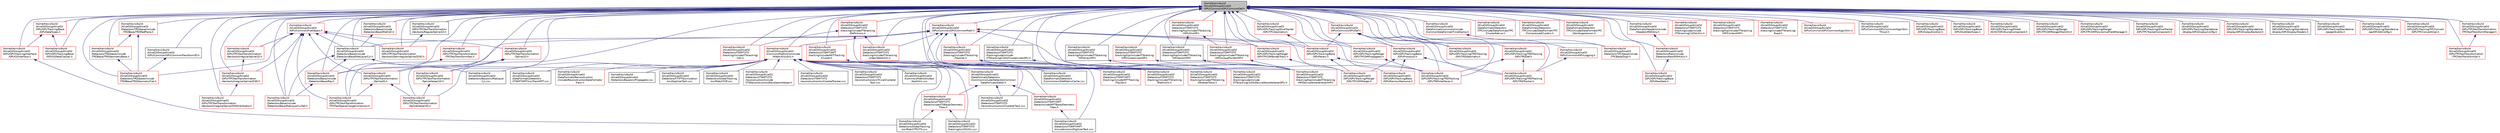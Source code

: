 digraph "/home/travis/build/AliceO2Group/AliceO2/GPU/Common/GPUCommonDef.h"
{
 // INTERACTIVE_SVG=YES
  bgcolor="transparent";
  edge [fontname="Helvetica",fontsize="10",labelfontname="Helvetica",labelfontsize="10"];
  node [fontname="Helvetica",fontsize="10",shape=record];
  Node3 [label="/home/travis/build\l/AliceO2Group/AliceO2\l/GPU/Common/GPUCommonDef.h",height=0.2,width=0.4,color="black", fillcolor="grey75", style="filled", fontcolor="black"];
  Node3 -> Node4 [dir="back",color="midnightblue",fontsize="10",style="solid",fontname="Helvetica"];
  Node4 [label="/home/travis/build\l/AliceO2Group/AliceO2\l/Common/MathUtils/include\l/MathUtils/Utils.h",height=0.2,width=0.4,color="red",URL="$d9/d52/Common_2MathUtils_2include_2MathUtils_2Utils_8h.html"];
  Node4 -> Node5 [dir="back",color="midnightblue",fontsize="10",style="solid",fontname="Helvetica"];
  Node5 [label="/home/travis/build\l/AliceO2Group/AliceO2\l/Common/MathUtils/test\l/testUtils.cxx",height=0.2,width=0.4,color="black",URL="$df/df4/testUtils_8cxx.html"];
  Node4 -> Node6 [dir="back",color="midnightblue",fontsize="10",style="solid",fontname="Helvetica"];
  Node6 [label="/home/travis/build\l/AliceO2Group/AliceO2\l/DataFormats/Detectors\l/Common/include/DetectorsCommon\lDataFormats/DetID.h",height=0.2,width=0.4,color="red",URL="$d6/d31/DetID_8h.html"];
  Node6 -> Node190 [dir="back",color="midnightblue",fontsize="10",style="solid",fontname="Helvetica"];
  Node190 [label="/home/travis/build\l/AliceO2Group/AliceO2\l/Detectors/ITSMFT/ITS\l/base/include/ITSBase/Geometry\lTGeo.h",height=0.2,width=0.4,color="red",URL="$df/d9a/ITS_2base_2include_2ITSBase_2GeometryTGeo_8h.html"];
  Node190 -> Node57 [dir="back",color="midnightblue",fontsize="10",style="solid",fontname="Helvetica"];
  Node57 [label="/home/travis/build\l/AliceO2Group/AliceO2\l/Detectors/GlobalTracking\l/src/MatchTPCITS.cxx",height=0.2,width=0.4,color="black",URL="$dc/d59/MatchTPCITS_8cxx.html"];
  Node190 -> Node44 [dir="back",color="midnightblue",fontsize="10",style="solid",fontname="Helvetica"];
  Node44 [label="/home/travis/build\l/AliceO2Group/AliceO2\l/Detectors/ITSMFT/ITS\l/tracking/src/IOUtils.cxx",height=0.2,width=0.4,color="black",URL="$d5/d13/ITS_2tracking_2src_2IOUtils_8cxx.html"];
  Node6 -> Node27 [dir="back",color="midnightblue",fontsize="10",style="solid",fontname="Helvetica"];
  Node27 [label="/home/travis/build\l/AliceO2Group/AliceO2\l/Detectors/ITSMFT/ITS\l/reconstruction/src/ClustererTask.cxx",height=0.2,width=0.4,color="black",URL="$d8/d95/ITSMFT_2ITS_2reconstruction_2src_2ClustererTask_8cxx.html"];
  Node6 -> Node200 [dir="back",color="midnightblue",fontsize="10",style="solid",fontname="Helvetica"];
  Node200 [label="/home/travis/build\l/AliceO2Group/AliceO2\l/Detectors/ITSMFT/MFT\l/base/include/MFTBase/Geometry\lTGeo.h",height=0.2,width=0.4,color="red",URL="$d0/ddc/MFT_2base_2include_2MFTBase_2GeometryTGeo_8h.html"];
  Node200 -> Node189 [dir="back",color="midnightblue",fontsize="10",style="solid",fontname="Helvetica"];
  Node189 [label="/home/travis/build\l/AliceO2Group/AliceO2\l/Detectors/ITSMFT/MFT\l/simulation/src/DigitizerTask.cxx",height=0.2,width=0.4,color="black",URL="$d6/d87/ITSMFT_2MFT_2simulation_2src_2DigitizerTask_8cxx.html"];
  Node4 -> Node9 [dir="back",color="midnightblue",fontsize="10",style="solid",fontname="Helvetica"];
  Node9 [label="/home/travis/build\l/AliceO2Group/AliceO2\l/DataFormats/Detectors\l/Common/src/DetMatrixCache.cxx",height=0.2,width=0.4,color="black",URL="$d3/d4e/DetMatrixCache_8cxx.html"];
  Node4 -> Node52 [dir="back",color="midnightblue",fontsize="10",style="solid",fontname="Helvetica"];
  Node52 [label="/home/travis/build\l/AliceO2Group/AliceO2\l/DataFormats/Detectors\l/ITSMFT/MFT/src/TrackMFT.cxx",height=0.2,width=0.4,color="black",URL="$d7/d4a/TrackMFT_8cxx.html",tooltip="Implementation of the MFT track. "];
  Node4 -> Node106 [dir="back",color="midnightblue",fontsize="10",style="solid",fontname="Helvetica"];
  Node106 [label="/home/travis/build\l/AliceO2Group/AliceO2\l/DataFormats/Reconstruction\l/include/ReconstructionDataFormats/\lTrack.h",height=0.2,width=0.4,color="red",URL="$d7/d8b/DataFormats_2Reconstruction_2include_2ReconstructionDataFormats_2Track_8h.html"];
  Node4 -> Node361 [dir="back",color="midnightblue",fontsize="10",style="solid",fontname="Helvetica"];
  Node361 [label="/home/travis/build\l/AliceO2Group/AliceO2\l/Detectors/Base/include\l/DetectorsBase/Ray.h",height=0.2,width=0.4,color="red",URL="$d4/d1b/Ray_8h.html"];
  Node361 -> Node362 [dir="back",color="midnightblue",fontsize="10",style="solid",fontname="Helvetica"];
  Node362 [label="/home/travis/build\l/AliceO2Group/AliceO2\l/Detectors/Base/include\l/DetectorsBase/MatLayerCylSet.h",height=0.2,width=0.4,color="red",URL="$d9/da9/MatLayerCylSet_8h.html",tooltip="Declarations for the wrapper for the set of cylindrical material layers. "];
  Node4 -> Node316 [dir="back",color="midnightblue",fontsize="10",style="solid",fontname="Helvetica"];
  Node316 [label="/home/travis/build\l/AliceO2Group/AliceO2\l/Detectors/Base/src/MatLayer\lCyl.cxx",height=0.2,width=0.4,color="black",URL="$d1/d2b/MatLayerCyl_8cxx.html",tooltip="Implementation of single cylindrical material layer. "];
  Node4 -> Node169 [dir="back",color="midnightblue",fontsize="10",style="solid",fontname="Helvetica"];
  Node169 [label="/home/travis/build\l/AliceO2Group/AliceO2\l/Detectors/Base/src/Propagator.cxx",height=0.2,width=0.4,color="black",URL="$d8/dee/Propagator_8cxx.html"];
  Node4 -> Node289 [dir="back",color="midnightblue",fontsize="10",style="solid",fontname="Helvetica"];
  Node289 [label="/home/travis/build\l/AliceO2Group/AliceO2\l/Detectors/FIT/FT0/simulation\l/src/DigitizerTask.cxx",height=0.2,width=0.4,color="black",URL="$d8/d59/FIT_2FT0_2simulation_2src_2DigitizerTask_8cxx.html"];
  Node4 -> Node55 [dir="back",color="midnightblue",fontsize="10",style="solid",fontname="Helvetica"];
  Node55 [label="/home/travis/build\l/AliceO2Group/AliceO2\l/Detectors/GlobalTracking\l/src/MatchTOF.cxx",height=0.2,width=0.4,color="black",URL="$db/d6a/MatchTOF_8cxx.html"];
  Node4 -> Node57 [dir="back",color="midnightblue",fontsize="10",style="solid",fontname="Helvetica"];
  Node4 -> Node190 [dir="back",color="midnightblue",fontsize="10",style="solid",fontname="Helvetica"];
  Node4 -> Node349 [dir="back",color="midnightblue",fontsize="10",style="solid",fontname="Helvetica"];
  Node349 [label="/home/travis/build\l/AliceO2Group/AliceO2\l/Detectors/ITSMFT/ITS\l/reconstruction/include\l/ITSReconstruction/RecoGeomHelper.h",height=0.2,width=0.4,color="red",URL="$d4/d9f/RecoGeomHelper_8h.html",tooltip="Declarations of the helper class for clusters / roadwidth matching. "];
  Node4 -> Node27 [dir="back",color="midnightblue",fontsize="10",style="solid",fontname="Helvetica"];
  Node4 -> Node43 [dir="back",color="midnightblue",fontsize="10",style="solid",fontname="Helvetica"];
  Node43 [label="/home/travis/build\l/AliceO2Group/AliceO2\l/Detectors/ITSMFT/ITS\l/reconstruction/src/CookedTracker.cxx",height=0.2,width=0.4,color="black",URL="$d7/dca/CookedTracker_8cxx.html",tooltip="Implementation of the \"Cooked Matrix\" ITS tracker. "];
  Node4 -> Node63 [dir="back",color="midnightblue",fontsize="10",style="solid",fontname="Helvetica"];
  Node63 [label="/home/travis/build\l/AliceO2Group/AliceO2\l/Detectors/ITSMFT/ITS\l/reconstruction/src/TrivialClusterer\lTask.cxx",height=0.2,width=0.4,color="black",URL="$dd/d81/TrivialClustererTask_8cxx.html",tooltip="Implementation of the ITS cluster finder task. "];
  Node4 -> Node365 [dir="back",color="midnightblue",fontsize="10",style="solid",fontname="Helvetica"];
  Node365 [label="/home/travis/build\l/AliceO2Group/AliceO2\l/Detectors/ITSMFT/ITS\l/tracking/include/ITStracking\l/MathUtils.h",height=0.2,width=0.4,color="red",URL="$dc/d3e/MathUtils_8h.html"];
  Node4 -> Node44 [dir="back",color="midnightblue",fontsize="10",style="solid",fontname="Helvetica"];
  Node4 -> Node200 [dir="back",color="midnightblue",fontsize="10",style="solid",fontname="Helvetica"];
  Node4 -> Node189 [dir="back",color="midnightblue",fontsize="10",style="solid",fontname="Helvetica"];
  Node4 -> Node70 [dir="back",color="midnightblue",fontsize="10",style="solid",fontname="Helvetica"];
  Node70 [label="/home/travis/build\l/AliceO2Group/AliceO2\l/Detectors/ITSMFT/MFT\l/tracking/include/MFTTracking\l/Tracker.h",height=0.2,width=0.4,color="red",URL="$dd/dbf/ITSMFT_2MFT_2tracking_2include_2MFTTracking_2Tracker_8h.html"];
  Node3 -> Node449 [dir="back",color="midnightblue",fontsize="10",style="solid",fontname="Helvetica"];
  Node449 [label="/home/travis/build\l/AliceO2Group/AliceO2\l/DataFormats/common/include\l/CommonDataFormat/TimeStamp.h",height=0.2,width=0.4,color="red",URL="$df/d5d/common_2include_2CommonDataFormat_2TimeStamp_8h.html"];
  Node449 -> Node556 [dir="back",color="midnightblue",fontsize="10",style="solid",fontname="Helvetica"];
  Node556 [label="/home/travis/build\l/AliceO2Group/AliceO2\l/Detectors/TPC/base/include\l/TPCBase/Digit.h",height=0.2,width=0.4,color="red",URL="$d0/d4f/Detectors_2TPC_2base_2include_2TPCBase_2Digit_8h.html"];
  Node3 -> Node597 [dir="back",color="midnightblue",fontsize="10",style="solid",fontname="Helvetica"];
  Node597 [label="/home/travis/build\l/AliceO2Group/AliceO2\l/DataFormats/Detectors\l/TPC/include/DataFormatsTPC\l/ClusterNative.h",height=0.2,width=0.4,color="red",URL="$de/dcd/ClusterNative_8h.html",tooltip="Class of a TPC cluster in TPC-native coordinates (row, time) "];
  Node3 -> Node608 [dir="back",color="midnightblue",fontsize="10",style="solid",fontname="Helvetica"];
  Node608 [label="/home/travis/build\l/AliceO2Group/AliceO2\l/DataFormats/Detectors\l/TPC/include/DataFormatsTPC\l/CompressedClusters.h",height=0.2,width=0.4,color="red",URL="$d2/d7d/CompressedClusters_8h.html",tooltip="Container to store compressed TPC cluster data. "];
  Node3 -> Node619 [dir="back",color="midnightblue",fontsize="10",style="solid",fontname="Helvetica"];
  Node619 [label="/home/travis/build\l/AliceO2Group/AliceO2\l/DataFormats/Detectors\l/TPC/include/DataFormatsTPC\l/ZeroSuppression.h",height=0.2,width=0.4,color="red",URL="$dd/d04/ZeroSuppression_8h.html",tooltip="Definitions of TPC Zero Suppression Data Headers. "];
  Node3 -> Node629 [dir="back",color="midnightblue",fontsize="10",style="solid",fontname="Helvetica"];
  Node629 [label="/home/travis/build\l/AliceO2Group/AliceO2\l/DataFormats/Headers/include\l/Headers/RDHAny.h",height=0.2,width=0.4,color="red",URL="$d6/d89/RDHAny_8h.html"];
  Node629 -> Node631 [dir="back",color="midnightblue",fontsize="10",style="solid",fontname="Helvetica"];
  Node631 [label="/home/travis/build\l/AliceO2Group/AliceO2\l/Detectors/Raw/include\l/DetectorsRaw/RDHUtils.h",height=0.2,width=0.4,color="red",URL="$d6/dec/Raw_2include_2DetectorsRaw_2RDHUtils_8h.html"];
  Node631 -> Node693 [dir="back",color="midnightblue",fontsize="10",style="solid",fontname="Helvetica"];
  Node693 [label="/home/travis/build\l/AliceO2Group/AliceO2\l/GPU/GPUTracking/Base\l/GPURawData.h",height=0.2,width=0.4,color="red",URL="$d4/dbe/GPURawData_8h.html"];
  Node3 -> Node694 [dir="back",color="midnightblue",fontsize="10",style="solid",fontname="Helvetica"];
  Node694 [label="/home/travis/build\l/AliceO2Group/AliceO2\l/Detectors/Base/include\l/DetectorsBase/MatCell.h",height=0.2,width=0.4,color="red",URL="$db/dba/MatCell_8h.html",tooltip="Declarations for material properties of the cell (voxel) "];
  Node694 -> Node695 [dir="back",color="midnightblue",fontsize="10",style="solid",fontname="Helvetica"];
  Node695 [label="/home/travis/build\l/AliceO2Group/AliceO2\l/Detectors/Base/include\l/DetectorsBase/MatLayerCyl.h",height=0.2,width=0.4,color="black",URL="$da/df3/MatLayerCyl_8h.html",tooltip="Declarations for single cylindrical material layer class. "];
  Node695 -> Node362 [dir="back",color="midnightblue",fontsize="10",style="solid",fontname="Helvetica"];
  Node695 -> Node361 [dir="back",color="midnightblue",fontsize="10",style="solid",fontname="Helvetica"];
  Node695 -> Node316 [dir="back",color="midnightblue",fontsize="10",style="solid",fontname="Helvetica"];
  Node3 -> Node695 [dir="back",color="midnightblue",fontsize="10",style="solid",fontname="Helvetica"];
  Node3 -> Node362 [dir="back",color="midnightblue",fontsize="10",style="solid",fontname="Helvetica"];
  Node3 -> Node361 [dir="back",color="midnightblue",fontsize="10",style="solid",fontname="Helvetica"];
  Node3 -> Node376 [dir="back",color="midnightblue",fontsize="10",style="solid",fontname="Helvetica"];
  Node376 [label="/home/travis/build\l/AliceO2Group/AliceO2\l/Detectors/ITSMFT/ITS\l/tracking/cuda/include\l/ITStrackingCUDA/ClusterLinesGPU.h",height=0.2,width=0.4,color="black",URL="$d1/d4c/ClusterLinesGPU_8h.html",tooltip="GPU-compliant version of ClusterLines, for the moment separated, might create a common traits for Clu..."];
  Node376 -> Node370 [dir="back",color="midnightblue",fontsize="10",style="solid",fontname="Helvetica"];
  Node370 [label="/home/travis/build\l/AliceO2Group/AliceO2\l/Detectors/ITSMFT/ITS\l/tracking/cuda/include\l/ITStrackingCUDA/DeviceStoreVertexerGPU.h",height=0.2,width=0.4,color="red",URL="$dc/d8a/DeviceStoreVertexerGPU_8h.html"];
  Node3 -> Node370 [dir="back",color="midnightblue",fontsize="10",style="solid",fontname="Helvetica"];
  Node3 -> Node696 [dir="back",color="midnightblue",fontsize="10",style="solid",fontname="Helvetica"];
  Node696 [label="/home/travis/build\l/AliceO2Group/AliceO2\l/Detectors/ITSMFT/ITS\l/tracking/cuda/include\l/ITStrackingCUDA/Utils.h",height=0.2,width=0.4,color="red",URL="$d8/def/Detectors_2ITSMFT_2ITS_2tracking_2cuda_2include_2ITStrackingCUDA_2Utils_8h.html"];
  Node3 -> Node699 [dir="back",color="midnightblue",fontsize="10",style="solid",fontname="Helvetica"];
  Node699 [label="/home/travis/build\l/AliceO2Group/AliceO2\l/Detectors/ITSMFT/ITS\l/tracking/hip/include/ITStracking\lHIP/ArrayHIP.h",height=0.2,width=0.4,color="black",URL="$de/d49/ArrayHIP_8h.html"];
  Node699 -> Node372 [dir="back",color="midnightblue",fontsize="10",style="solid",fontname="Helvetica"];
  Node372 [label="/home/travis/build\l/AliceO2Group/AliceO2\l/Detectors/ITSMFT/ITS\l/tracking/hip/include/ITStracking\lHIP/DeviceStoreVertexerHIP.h",height=0.2,width=0.4,color="red",URL="$d4/d1e/DeviceStoreVertexerHIP_8h.html",tooltip="This class serves as memory interface for GPU vertexer. It will access needed data structures from de..."];
  Node3 -> Node377 [dir="back",color="midnightblue",fontsize="10",style="solid",fontname="Helvetica"];
  Node377 [label="/home/travis/build\l/AliceO2Group/AliceO2\l/Detectors/ITSMFT/ITS\l/tracking/hip/include/ITStracking\lHIP/ClusterLinesHIP.h",height=0.2,width=0.4,color="red",URL="$d2/dc8/ClusterLinesHIP_8h.html",tooltip="GPU-compliant version of ClusterLines, for the moment separated, might create a common traits for Clu..."];
  Node377 -> Node372 [dir="back",color="midnightblue",fontsize="10",style="solid",fontname="Helvetica"];
  Node3 -> Node700 [dir="back",color="midnightblue",fontsize="10",style="solid",fontname="Helvetica"];
  Node700 [label="/home/travis/build\l/AliceO2Group/AliceO2\l/Detectors/ITSMFT/ITS\l/tracking/hip/include/ITStracking\lHIP/ContextHIP.h",height=0.2,width=0.4,color="red",URL="$d6/dea/ContextHIP_8h.html"];
  Node3 -> Node372 [dir="back",color="midnightblue",fontsize="10",style="solid",fontname="Helvetica"];
  Node3 -> Node703 [dir="back",color="midnightblue",fontsize="10",style="solid",fontname="Helvetica"];
  Node703 [label="/home/travis/build\l/AliceO2Group/AliceO2\l/Detectors/ITSMFT/ITS\l/tracking/hip/include/ITStracking\lHIP/UniquePointerHIP.h",height=0.2,width=0.4,color="red",URL="$d1/d7c/UniquePointerHIP_8h.html"];
  Node703 -> Node372 [dir="back",color="midnightblue",fontsize="10",style="solid",fontname="Helvetica"];
  Node3 -> Node704 [dir="back",color="midnightblue",fontsize="10",style="solid",fontname="Helvetica"];
  Node704 [label="/home/travis/build\l/AliceO2Group/AliceO2\l/Detectors/ITSMFT/ITS\l/tracking/hip/include/ITStracking\lHIP/UtilsHIP.h",height=0.2,width=0.4,color="red",URL="$d8/d28/UtilsHIP_8h.html"];
  Node704 -> Node703 [dir="back",color="midnightblue",fontsize="10",style="solid",fontname="Helvetica"];
  Node704 -> Node705 [dir="back",color="midnightblue",fontsize="10",style="solid",fontname="Helvetica"];
  Node705 [label="/home/travis/build\l/AliceO2Group/AliceO2\l/Detectors/ITSMFT/ITS\l/tracking/hip/include/ITStracking\lHIP/VectorHIP.h",height=0.2,width=0.4,color="black",URL="$dd/dda/VectorHIP_8h.html"];
  Node705 -> Node372 [dir="back",color="midnightblue",fontsize="10",style="solid",fontname="Helvetica"];
  Node3 -> Node705 [dir="back",color="midnightblue",fontsize="10",style="solid",fontname="Helvetica"];
  Node3 -> Node706 [dir="back",color="midnightblue",fontsize="10",style="solid",fontname="Helvetica"];
  Node706 [label="/home/travis/build\l/AliceO2Group/AliceO2\l/Detectors/ITSMFT/ITS\l/tracking/include/ITStracking/\lCell.h",height=0.2,width=0.4,color="red",URL="$d3/d78/Detectors_2ITSMFT_2ITS_2tracking_2include_2ITStracking_2Cell_8h.html"];
  Node3 -> Node707 [dir="back",color="midnightblue",fontsize="10",style="solid",fontname="Helvetica"];
  Node707 [label="/home/travis/build\l/AliceO2Group/AliceO2\l/Detectors/ITSMFT/ITS\l/tracking/include/ITStracking\l/Definitions.h",height=0.2,width=0.4,color="red",URL="$df/d3d/Definitions_8h.html"];
  Node707 -> Node706 [dir="back",color="midnightblue",fontsize="10",style="solid",fontname="Helvetica"];
  Node707 -> Node715 [dir="back",color="midnightblue",fontsize="10",style="solid",fontname="Helvetica"];
  Node715 [label="/home/travis/build\l/AliceO2Group/AliceO2\l/Detectors/ITSMFT/ITS\l/tracking/include/ITStracking\l/IndexTableUtils.h",height=0.2,width=0.4,color="red",URL="$dc/ddf/ITS_2tracking_2include_2ITStracking_2IndexTableUtils_8h.html"];
  Node707 -> Node381 [dir="back",color="midnightblue",fontsize="10",style="solid",fontname="Helvetica"];
  Node381 [label="/home/travis/build\l/AliceO2Group/AliceO2\l/Detectors/ITSMFT/ITS\l/tracking/include/ITStracking\l/VertexerTraits.h",height=0.2,width=0.4,color="red",URL="$d2/dd6/VertexerTraits_8h.html",tooltip="Class to compute the primary vertex in ITS from tracklets. "];
  Node3 -> Node715 [dir="back",color="midnightblue",fontsize="10",style="solid",fontname="Helvetica"];
  Node3 -> Node365 [dir="back",color="midnightblue",fontsize="10",style="solid",fontname="Helvetica"];
  Node3 -> Node717 [dir="back",color="midnightblue",fontsize="10",style="solid",fontname="Helvetica"];
  Node717 [label="/home/travis/build\l/AliceO2Group/AliceO2\l/Detectors/ITSMFT/ITS\l/tracking/include/ITStracking/\lRoad.h",height=0.2,width=0.4,color="red",URL="$d4/d5a/ITS_2tracking_2include_2ITStracking_2Road_8h.html"];
  Node3 -> Node387 [dir="back",color="midnightblue",fontsize="10",style="solid",fontname="Helvetica"];
  Node387 [label="/home/travis/build\l/AliceO2Group/AliceO2\l/Detectors/ITSMFT/ITS\l/tracking/include/ITStracking\l/Tracklet.h",height=0.2,width=0.4,color="red",URL="$d8/db3/ITSMFT_2ITS_2tracking_2include_2ITStracking_2Tracklet_8h.html"];
  Node387 -> Node370 [dir="back",color="midnightblue",fontsize="10",style="solid",fontname="Helvetica"];
  Node387 -> Node372 [dir="back",color="midnightblue",fontsize="10",style="solid",fontname="Helvetica"];
  Node387 -> Node381 [dir="back",color="midnightblue",fontsize="10",style="solid",fontname="Helvetica"];
  Node3 -> Node381 [dir="back",color="midnightblue",fontsize="10",style="solid",fontname="Helvetica"];
  Node3 -> Node720 [dir="back",color="midnightblue",fontsize="10",style="solid",fontname="Helvetica"];
  Node720 [label="/home/travis/build\l/AliceO2Group/AliceO2\l/Detectors/ITSMFT/MFT\l/tracking/include/MFTTracking\l/Cluster.h",height=0.2,width=0.4,color="red",URL="$d5/df9/Detectors_2ITSMFT_2MFT_2tracking_2include_2MFTTracking_2Cluster_8h.html"];
  Node720 -> Node70 [dir="back",color="midnightblue",fontsize="10",style="solid",fontname="Helvetica"];
  Node3 -> Node631 [dir="back",color="midnightblue",fontsize="10",style="solid",fontname="Helvetica"];
  Node3 -> Node556 [dir="back",color="midnightblue",fontsize="10",style="solid",fontname="Helvetica"];
  Node3 -> Node724 [dir="back",color="midnightblue",fontsize="10",style="solid",fontname="Helvetica"];
  Node724 [label="/home/travis/build\l/AliceO2Group/AliceO2\l/Detectors/TRD/base/include\l/TRDBase/TRDGeometryBase.h",height=0.2,width=0.4,color="red",URL="$d8/dad/TRDGeometryBase_8h.html"];
  Node724 -> Node725 [dir="back",color="midnightblue",fontsize="10",style="solid",fontname="Helvetica"];
  Node725 [label="/home/travis/build\l/AliceO2Group/AliceO2\l/Detectors/TRD/base/include\l/TRDBase/TRDGeometryFlat.h",height=0.2,width=0.4,color="red",URL="$d3/d35/TRDGeometryFlat_8h.html"];
  Node3 -> Node725 [dir="back",color="midnightblue",fontsize="10",style="solid",fontname="Helvetica"];
  Node3 -> Node727 [dir="back",color="midnightblue",fontsize="10",style="solid",fontname="Helvetica"];
  Node727 [label="/home/travis/build\l/AliceO2Group/AliceO2\l/Detectors/TRD/base/include\l/TRDBase/TRDPadPlane.h",height=0.2,width=0.4,color="red",URL="$de/df3/TRDPadPlane_8h.html"];
  Node727 -> Node724 [dir="back",color="midnightblue",fontsize="10",style="solid",fontname="Helvetica"];
  Node727 -> Node725 [dir="back",color="midnightblue",fontsize="10",style="solid",fontname="Helvetica"];
  Node3 -> Node729 [dir="back",color="midnightblue",fontsize="10",style="solid",fontname="Helvetica"];
  Node729 [label="/home/travis/build\l/AliceO2Group/AliceO2\l/GPU/Common/FlatObject.h",height=0.2,width=0.4,color="red",URL="$db/dff/FlatObject_8h.html",tooltip="Definition of FlatObject class. "];
  Node729 -> Node695 [dir="back",color="midnightblue",fontsize="10",style="solid",fontname="Helvetica"];
  Node729 -> Node362 [dir="back",color="midnightblue",fontsize="10",style="solid",fontname="Helvetica"];
  Node729 -> Node725 [dir="back",color="midnightblue",fontsize="10",style="solid",fontname="Helvetica"];
  Node729 -> Node737 [dir="back",color="midnightblue",fontsize="10",style="solid",fontname="Helvetica"];
  Node737 [label="/home/travis/build\l/AliceO2Group/AliceO2\l/GPU/TPCFastTransformation\l/devtools/IrregularSpline1D.h",height=0.2,width=0.4,color="red",URL="$d4/de4/IrregularSpline1D_8h.html",tooltip="Definition of IrregularSpline1D class. "];
  Node737 -> Node739 [dir="back",color="midnightblue",fontsize="10",style="solid",fontname="Helvetica"];
  Node739 [label="/home/travis/build\l/AliceO2Group/AliceO2\l/GPU/TPCFastTransformation\l/devtools/IrregularSpline2D3D.h",height=0.2,width=0.4,color="red",URL="$d8/d4b/IrregularSpline2D3D_8h.html",tooltip="Definition of IrregularSpline2D3D class. "];
  Node739 -> Node742 [dir="back",color="midnightblue",fontsize="10",style="solid",fontname="Helvetica"];
  Node742 [label="/home/travis/build\l/AliceO2Group/AliceO2\l/GPU/TPCFastTransformation\l/devtools/IrregularSpline2D3DCalibrator.h",height=0.2,width=0.4,color="red",URL="$d4/dc9/IrregularSpline2D3DCalibrator_8h.html",tooltip="Definition of IrregularSpline2D3DCalibrator class. "];
  Node729 -> Node739 [dir="back",color="midnightblue",fontsize="10",style="solid",fontname="Helvetica"];
  Node729 -> Node743 [dir="back",color="midnightblue",fontsize="10",style="solid",fontname="Helvetica"];
  Node743 [label="/home/travis/build\l/AliceO2Group/AliceO2\l/GPU/TPCFastTransformation\l/devtools/SemiregularSpline2D3D.h",height=0.2,width=0.4,color="red",URL="$d3/d05/SemiregularSpline2D3D_8h.html",tooltip="Definition of SemiregularSpline2D3D class. "];
  Node729 -> Node745 [dir="back",color="midnightblue",fontsize="10",style="solid",fontname="Helvetica"];
  Node745 [label="/home/travis/build\l/AliceO2Group/AliceO2\l/GPU/TPCFastTransformation\l/Spline1D.h",height=0.2,width=0.4,color="red",URL="$de/da6/Spline1D_8h.html",tooltip="Definition of Spline1D class. "];
  Node745 -> Node747 [dir="back",color="midnightblue",fontsize="10",style="solid",fontname="Helvetica"];
  Node747 [label="/home/travis/build\l/AliceO2Group/AliceO2\l/GPU/TPCFastTransformation\l/SplineHelper1D.h",height=0.2,width=0.4,color="red",URL="$d2/da7/SplineHelper1D_8h.html",tooltip="Definition of SplineHelper1D class. "];
  Node747 -> Node748 [dir="back",color="midnightblue",fontsize="10",style="solid",fontname="Helvetica"];
  Node748 [label="/home/travis/build\l/AliceO2Group/AliceO2\l/GPU/TPCFastTransformation\l/SplineHelper2D.h",height=0.2,width=0.4,color="red",URL="$d0/d1e/SplineHelper2D_8h.html",tooltip="Definition of SplineHelper2D class. "];
  Node745 -> Node754 [dir="back",color="midnightblue",fontsize="10",style="solid",fontname="Helvetica"];
  Node754 [label="/home/travis/build\l/AliceO2Group/AliceO2\l/GPU/TPCFastTransformation\l/Spline2D.h",height=0.2,width=0.4,color="red",URL="$dd/d27/Spline2D_8h.html",tooltip="Definition of Spline2D class. "];
  Node754 -> Node748 [dir="back",color="midnightblue",fontsize="10",style="solid",fontname="Helvetica"];
  Node754 -> Node756 [dir="back",color="midnightblue",fontsize="10",style="solid",fontname="Helvetica"];
  Node756 [label="/home/travis/build\l/AliceO2Group/AliceO2\l/GPU/TPCFastTransformation\l/TPCFastSpaceChargeCorrection.h",height=0.2,width=0.4,color="red",URL="$d8/d93/TPCFastSpaceChargeCorrection_8h.html",tooltip="Definition of TPCFastSpaceChargeCorrection class. "];
  Node745 -> Node748 [dir="back",color="midnightblue",fontsize="10",style="solid",fontname="Helvetica"];
  Node729 -> Node754 [dir="back",color="midnightblue",fontsize="10",style="solid",fontname="Helvetica"];
  Node729 -> Node756 [dir="back",color="midnightblue",fontsize="10",style="solid",fontname="Helvetica"];
  Node3 -> Node778 [dir="back",color="midnightblue",fontsize="10",style="solid",fontname="Helvetica"];
  Node778 [label="/home/travis/build\l/AliceO2Group/AliceO2\l/GPU/Common/GPUCommonAlgorithm.h",height=0.2,width=0.4,color="red",URL="$dd/d0b/GPUCommonAlgorithm_8h.html"];
  Node3 -> Node783 [dir="back",color="midnightblue",fontsize="10",style="solid",fontname="Helvetica"];
  Node783 [label="/home/travis/build\l/AliceO2Group/AliceO2\l/GPU/Common/GPUCommonAlgorithm\lThrust.h",height=0.2,width=0.4,color="black",URL="$d0/d79/GPUCommonAlgorithmThrust_8h.html"];
  Node3 -> Node784 [dir="back",color="midnightblue",fontsize="10",style="solid",fontname="Helvetica"];
  Node784 [label="/home/travis/build\l/AliceO2Group/AliceO2\l/GPU/Common/GPUCommonMath.h",height=0.2,width=0.4,color="red",URL="$d6/da2/GPUCommonMath_8h.html"];
  Node784 -> Node4 [dir="back",color="midnightblue",fontsize="10",style="solid",fontname="Helvetica"];
  Node784 -> Node695 [dir="back",color="midnightblue",fontsize="10",style="solid",fontname="Helvetica"];
  Node784 -> Node361 [dir="back",color="midnightblue",fontsize="10",style="solid",fontname="Helvetica"];
  Node784 -> Node715 [dir="back",color="midnightblue",fontsize="10",style="solid",fontname="Helvetica"];
  Node784 -> Node365 [dir="back",color="midnightblue",fontsize="10",style="solid",fontname="Helvetica"];
  Node784 -> Node387 [dir="back",color="midnightblue",fontsize="10",style="solid",fontname="Helvetica"];
  Node784 -> Node381 [dir="back",color="midnightblue",fontsize="10",style="solid",fontname="Helvetica"];
  Node784 -> Node785 [dir="back",color="midnightblue",fontsize="10",style="solid",fontname="Helvetica"];
  Node785 [label="/home/travis/build\l/AliceO2Group/AliceO2\l/GPU/GPUTracking/Base\l/GPUParam.h",height=0.2,width=0.4,color="red",URL="$df/d13/GPUParam_8h.html"];
  Node785 -> Node856 [dir="back",color="midnightblue",fontsize="10",style="solid",fontname="Helvetica"];
  Node856 [label="/home/travis/build\l/AliceO2Group/AliceO2\l/GPU/GPUTracking/Merger\l/GPUTPCGMMerger.h",height=0.2,width=0.4,color="red",URL="$d4/dcf/GPUTPCGMMerger_8h.html"];
  Node785 -> Node860 [dir="back",color="midnightblue",fontsize="10",style="solid",fontname="Helvetica"];
  Node860 [label="/home/travis/build\l/AliceO2Group/AliceO2\l/GPU/GPUTracking/TRDTracking\l/GPUTRDInterfaces.h",height=0.2,width=0.4,color="red",URL="$df/d77/GPUTRDInterfaces_8h.html"];
  Node784 -> Node868 [dir="back",color="midnightblue",fontsize="10",style="solid",fontname="Helvetica"];
  Node868 [label="/home/travis/build\l/AliceO2Group/AliceO2\l/GPU/GPUTracking/Merger\l/GPUTPCGMBorderTrack.h",height=0.2,width=0.4,color="red",URL="$d8/dd4/GPUTPCGMBorderTrack_8h.html"];
  Node868 -> Node856 [dir="back",color="midnightblue",fontsize="10",style="solid",fontname="Helvetica"];
  Node784 -> Node877 [dir="back",color="midnightblue",fontsize="10",style="solid",fontname="Helvetica"];
  Node877 [label="/home/travis/build\l/AliceO2Group/AliceO2\l/GPU/GPUTracking/Merger\l/GPUTPCGMPropagator.h",height=0.2,width=0.4,color="red",URL="$d0/dd8/GPUTPCGMPropagator_8h.html"];
  Node877 -> Node860 [dir="back",color="midnightblue",fontsize="10",style="solid",fontname="Helvetica"];
  Node784 -> Node860 [dir="back",color="midnightblue",fontsize="10",style="solid",fontname="Helvetica"];
  Node3 -> Node889 [dir="back",color="midnightblue",fontsize="10",style="solid",fontname="Helvetica"];
  Node889 [label="/home/travis/build\l/AliceO2Group/AliceO2\l/GPU/Common/GPUCommonTransform3D.h",height=0.2,width=0.4,color="black",URL="$d0/d53/GPUCommonTransform3D_8h.html"];
  Node889 -> Node725 [dir="back",color="midnightblue",fontsize="10",style="solid",fontname="Helvetica"];
  Node3 -> Node890 [dir="back",color="midnightblue",fontsize="10",style="solid",fontname="Helvetica"];
  Node890 [label="/home/travis/build\l/AliceO2Group/AliceO2\l/GPU/Common/GPUDef.h",height=0.2,width=0.4,color="red",URL="$d2/d6d/GPUDef_8h.html"];
  Node890 -> Node785 [dir="back",color="midnightblue",fontsize="10",style="solid",fontname="Helvetica"];
  Node890 -> Node891 [dir="back",color="midnightblue",fontsize="10",style="solid",fontname="Helvetica"];
  Node891 [label="/home/travis/build\l/AliceO2Group/AliceO2\l/GPU/GPUTracking/Base\l/GPUProcessor.h",height=0.2,width=0.4,color="red",URL="$d6/d57/GPUProcessor_8h.html"];
  Node891 -> Node892 [dir="back",color="midnightblue",fontsize="10",style="solid",fontname="Helvetica"];
  Node892 [label="/home/travis/build\l/AliceO2Group/AliceO2\l/GPU/GPUTracking/Base\l/GPUMemoryResource.h",height=0.2,width=0.4,color="red",URL="$d5/da6/GPUMemoryResource_8h.html"];
  Node891 -> Node856 [dir="back",color="midnightblue",fontsize="10",style="solid",fontname="Helvetica"];
  Node891 -> Node863 [dir="back",color="midnightblue",fontsize="10",style="solid",fontname="Helvetica"];
  Node863 [label="/home/travis/build\l/AliceO2Group/AliceO2\l/GPU/GPUTracking/TRDTracking\l/GPUTRDTracker.h",height=0.2,width=0.4,color="red",URL="$dd/d44/GPUTRDTracker_8h.html",tooltip="Online TRD tracker based on extrapolated TPC tracks. "];
  Node890 -> Node930 [dir="back",color="midnightblue",fontsize="10",style="solid",fontname="Helvetica"];
  Node930 [label="/home/travis/build\l/AliceO2Group/AliceO2\l/GPU/GPUTracking/TRDTracking\l/GPUTRDGeometry.h",height=0.2,width=0.4,color="red",URL="$d6/d05/GPUTRDGeometry_8h.html"];
  Node890 -> Node860 [dir="back",color="midnightblue",fontsize="10",style="solid",fontname="Helvetica"];
  Node890 -> Node863 [dir="back",color="midnightblue",fontsize="10",style="solid",fontname="Helvetica"];
  Node3 -> Node934 [dir="back",color="midnightblue",fontsize="10",style="solid",fontname="Helvetica"];
  Node934 [label="/home/travis/build\l/AliceO2Group/AliceO2\l/GPU/Common/GPULogging.h",height=0.2,width=0.4,color="red",URL="$df/ddc/GPULogging_8h.html"];
  Node934 -> Node863 [dir="back",color="midnightblue",fontsize="10",style="solid",fontname="Helvetica"];
  Node3 -> Node785 [dir="back",color="midnightblue",fontsize="10",style="solid",fontname="Helvetica"];
  Node3 -> Node944 [dir="back",color="midnightblue",fontsize="10",style="solid",fontname="Helvetica"];
  Node944 [label="/home/travis/build\l/AliceO2Group/AliceO2\l/GPU/GPUTracking/Base\l/GPUDataTypes.h",height=0.2,width=0.4,color="red",URL="$d4/dc5/GPUDataTypes_8h.html"];
  Node944 -> Node945 [dir="back",color="midnightblue",fontsize="10",style="solid",fontname="Helvetica"];
  Node945 [label="/home/travis/build\l/AliceO2Group/AliceO2\l/GPU/GPUTracking/Base\l/GPUO2FakeClasses.h",height=0.2,width=0.4,color="red",URL="$da/d28/GPUO2FakeClasses_8h.html"];
  Node944 -> Node947 [dir="back",color="midnightblue",fontsize="10",style="solid",fontname="Helvetica"];
  Node947 [label="/home/travis/build\l/AliceO2Group/AliceO2\l/GPU/GPUTracking/Interface\l/GPUO2Interface.h",height=0.2,width=0.4,color="red",URL="$dc/dae/GPUO2Interface_8h.html"];
  Node947 -> Node57 [dir="back",color="midnightblue",fontsize="10",style="solid",fontname="Helvetica"];
  Node3 -> Node945 [dir="back",color="midnightblue",fontsize="10",style="solid",fontname="Helvetica"];
  Node3 -> Node948 [dir="back",color="midnightblue",fontsize="10",style="solid",fontname="Helvetica"];
  Node948 [label="/home/travis/build\l/AliceO2Group/AliceO2\l/GPU/GPUTracking/Base\l/GPUOutputControl.h",height=0.2,width=0.4,color="red",URL="$d5/d5b/GPUOutputControl_8h.html"];
  Node3 -> Node892 [dir="back",color="midnightblue",fontsize="10",style="solid",fontname="Helvetica"];
  Node3 -> Node891 [dir="back",color="midnightblue",fontsize="10",style="solid",fontname="Helvetica"];
  Node3 -> Node949 [dir="back",color="midnightblue",fontsize="10",style="solid",fontname="Helvetica"];
  Node949 [label="/home/travis/build\l/AliceO2Group/AliceO2\l/GPU/GPUTracking/Base\l/GPUHostDataTypes.h",height=0.2,width=0.4,color="red",URL="$d6/d20/GPUHostDataTypes_8h.html"];
  Node3 -> Node693 [dir="back",color="midnightblue",fontsize="10",style="solid",fontname="Helvetica"];
  Node3 -> Node950 [dir="back",color="midnightblue",fontsize="10",style="solid",fontname="Helvetica"];
  Node950 [label="/home/travis/build\l/AliceO2Group/AliceO2\l/GPU/GPUTracking/Global\l/AliHLTGPUDumpComponent.h",height=0.2,width=0.4,color="red",URL="$d7/d0e/AliHLTGPUDumpComponent_8h.html"];
  Node3 -> Node947 [dir="back",color="midnightblue",fontsize="10",style="solid",fontname="Helvetica"];
  Node3 -> Node868 [dir="back",color="midnightblue",fontsize="10",style="solid",fontname="Helvetica"];
  Node3 -> Node951 [dir="back",color="midnightblue",fontsize="10",style="solid",fontname="Helvetica"];
  Node951 [label="/home/travis/build\l/AliceO2Group/AliceO2\l/GPU/GPUTracking/Merger\l/GPUTPCGMMergedTrackHit.h",height=0.2,width=0.4,color="red",URL="$d3/dcc/GPUTPCGMMergedTrackHit_8h.html"];
  Node3 -> Node856 [dir="back",color="midnightblue",fontsize="10",style="solid",fontname="Helvetica"];
  Node3 -> Node952 [dir="back",color="midnightblue",fontsize="10",style="solid",fontname="Helvetica"];
  Node952 [label="/home/travis/build\l/AliceO2Group/AliceO2\l/GPU/GPUTracking/Merger\l/GPUTPCGMPolynomialFieldManager.h",height=0.2,width=0.4,color="red",URL="$d2/d7d/GPUTPCGMPolynomialFieldManager_8h.html"];
  Node3 -> Node877 [dir="back",color="midnightblue",fontsize="10",style="solid",fontname="Helvetica"];
  Node3 -> Node953 [dir="back",color="midnightblue",fontsize="10",style="solid",fontname="Helvetica"];
  Node953 [label="/home/travis/build\l/AliceO2Group/AliceO2\l/GPU/GPUTracking/SliceTracker\l/GPUTPCGeometry.h",height=0.2,width=0.4,color="red",URL="$d6/d1b/GPUTPCGeometry_8h.html"];
  Node953 -> Node785 [dir="back",color="midnightblue",fontsize="10",style="solid",fontname="Helvetica"];
  Node3 -> Node954 [dir="back",color="midnightblue",fontsize="10",style="solid",fontname="Helvetica"];
  Node954 [label="/home/travis/build\l/AliceO2Group/AliceO2\l/GPU/GPUTracking/SliceTracker\l/GPUTPCTrackerComponent.h",height=0.2,width=0.4,color="red",URL="$dd/d8f/GPUTPCTrackerComponent_8h.html"];
  Node3 -> Node955 [dir="back",color="midnightblue",fontsize="10",style="solid",fontname="Helvetica"];
  Node955 [label="/home/travis/build\l/AliceO2Group/AliceO2\l/GPU/GPUTracking/Standalone\l/display/GPUDisplayConfig.h",height=0.2,width=0.4,color="red",URL="$d4/d50/GPUDisplayConfig_8h.html"];
  Node3 -> Node962 [dir="back",color="midnightblue",fontsize="10",style="solid",fontname="Helvetica"];
  Node962 [label="/home/travis/build\l/AliceO2Group/AliceO2\l/GPU/GPUTracking/Standalone\l/display/GPUDisplayBackend.h",height=0.2,width=0.4,color="red",URL="$d7/dba/GPUDisplayBackend_8h.html"];
  Node3 -> Node969 [dir="back",color="midnightblue",fontsize="10",style="solid",fontname="Helvetica"];
  Node969 [label="/home/travis/build\l/AliceO2Group/AliceO2\l/GPU/GPUTracking/Standalone\l/display/GPUDisplayShaders.h",height=0.2,width=0.4,color="black",URL="$d5/d7c/GPUDisplayShaders_8h.html"];
  Node3 -> Node970 [dir="back",color="midnightblue",fontsize="10",style="solid",fontname="Helvetica"];
  Node970 [label="/home/travis/build\l/AliceO2Group/AliceO2\l/GPU/GPUTracking/Standalone\l/qa/genEvents.h",height=0.2,width=0.4,color="red",URL="$d7/d2d/genEvents_8h.html"];
  Node3 -> Node971 [dir="back",color="midnightblue",fontsize="10",style="solid",fontname="Helvetica"];
  Node971 [label="/home/travis/build\l/AliceO2Group/AliceO2\l/GPU/GPUTracking/Standalone\l/qa/GPUQAConfig.h",height=0.2,width=0.4,color="red",URL="$d8/d93/GPUQAConfig_8h.html"];
  Node3 -> Node770 [dir="back",color="midnightblue",fontsize="10",style="solid",fontname="Helvetica"];
  Node770 [label="/home/travis/build\l/AliceO2Group/AliceO2\l/GPU/GPUTracking/TPCConvert\l/GPUTPCConvertImpl.h",height=0.2,width=0.4,color="red",URL="$d1/d2e/GPUTPCConvertImpl_8h.html"];
  Node3 -> Node737 [dir="back",color="midnightblue",fontsize="10",style="solid",fontname="Helvetica"];
  Node3 -> Node739 [dir="back",color="midnightblue",fontsize="10",style="solid",fontname="Helvetica"];
  Node3 -> Node742 [dir="back",color="midnightblue",fontsize="10",style="solid",fontname="Helvetica"];
  Node3 -> Node973 [dir="back",color="midnightblue",fontsize="10",style="solid",fontname="Helvetica"];
  Node973 [label="/home/travis/build\l/AliceO2Group/AliceO2\l/GPU/TPCFastTransformation\l/devtools/RegularSpline1D.h",height=0.2,width=0.4,color="black",URL="$d2/d57/RegularSpline1D_8h.html",tooltip="Definition of IrregularSpline1D class. "];
  Node973 -> Node743 [dir="back",color="midnightblue",fontsize="10",style="solid",fontname="Helvetica"];
  Node3 -> Node743 [dir="back",color="midnightblue",fontsize="10",style="solid",fontname="Helvetica"];
  Node3 -> Node745 [dir="back",color="midnightblue",fontsize="10",style="solid",fontname="Helvetica"];
  Node3 -> Node747 [dir="back",color="midnightblue",fontsize="10",style="solid",fontname="Helvetica"];
  Node3 -> Node754 [dir="back",color="midnightblue",fontsize="10",style="solid",fontname="Helvetica"];
  Node3 -> Node748 [dir="back",color="midnightblue",fontsize="10",style="solid",fontname="Helvetica"];
  Node3 -> Node974 [dir="back",color="midnightblue",fontsize="10",style="solid",fontname="Helvetica"];
  Node974 [label="/home/travis/build\l/AliceO2Group/AliceO2\l/GPU/TPCFastTransformation\l/TPCFastTransformGeo.h",height=0.2,width=0.4,color="red",URL="$d5/dde/TPCFastTransformGeo_8h.html",tooltip="Definition of TPCFastTransformGeo class. "];
  Node974 -> Node756 [dir="back",color="midnightblue",fontsize="10",style="solid",fontname="Helvetica"];
  Node3 -> Node756 [dir="back",color="midnightblue",fontsize="10",style="solid",fontname="Helvetica"];
  Node3 -> Node975 [dir="back",color="midnightblue",fontsize="10",style="solid",fontname="Helvetica"];
  Node975 [label="/home/travis/build\l/AliceO2Group/AliceO2\l/GPU/TPCFastTransformation\l/TPCFastTransformManager.h",height=0.2,width=0.4,color="red",URL="$d5/d2a/TPCFastTransformManager_8h.html",tooltip="Definition of TPCFastTransformManager class. "];
  Node975 -> Node976 [dir="back",color="midnightblue",fontsize="10",style="solid",fontname="Helvetica"];
  Node976 [label="/home/travis/build\l/AliceO2Group/AliceO2\l/GPU/TPCFastTransformation\l/TPCFastTransformQA.h",height=0.2,width=0.4,color="red",URL="$d0/db6/TPCFastTransformQA_8h.html"];
  Node3 -> Node976 [dir="back",color="midnightblue",fontsize="10",style="solid",fontname="Helvetica"];
  Node3 -> Node977 [dir="back",color="midnightblue",fontsize="10",style="solid",fontname="Helvetica"];
  Node977 [label="/home/travis/build\l/AliceO2Group/AliceO2\l/GPU/GPUTracking/TRDTracking\l/GPUTRDDef.h",height=0.2,width=0.4,color="red",URL="$d7/d4f/GPUTRDDef_8h.html"];
  Node977 -> Node860 [dir="back",color="midnightblue",fontsize="10",style="solid",fontname="Helvetica"];
  Node977 -> Node863 [dir="back",color="midnightblue",fontsize="10",style="solid",fontname="Helvetica"];
  Node3 -> Node930 [dir="back",color="midnightblue",fontsize="10",style="solid",fontname="Helvetica"];
  Node3 -> Node860 [dir="back",color="midnightblue",fontsize="10",style="solid",fontname="Helvetica"];
  Node3 -> Node863 [dir="back",color="midnightblue",fontsize="10",style="solid",fontname="Helvetica"];
}
